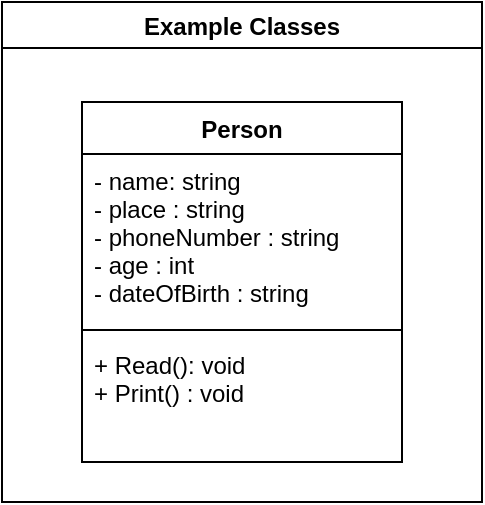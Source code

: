 <mxfile version="20.2.2" type="device" pages="2"><diagram id="hTiq0GNbnxZ8HqgL_Z34" name="Person Class"><mxGraphModel dx="868" dy="482" grid="1" gridSize="10" guides="1" tooltips="1" connect="1" arrows="1" fold="1" page="1" pageScale="1" pageWidth="850" pageHeight="1100" math="0" shadow="0"><root><mxCell id="0"/><mxCell id="1" parent="0"/><mxCell id="ZnHDaEokYQO8l5Nhi4Zw-5" value="Example Classes" style="swimlane;" parent="1" vertex="1"><mxGeometry x="120" y="100" width="240" height="250" as="geometry"/></mxCell><mxCell id="ZnHDaEokYQO8l5Nhi4Zw-1" value="Person" style="swimlane;fontStyle=1;align=center;verticalAlign=top;childLayout=stackLayout;horizontal=1;startSize=26;horizontalStack=0;resizeParent=1;resizeParentMax=0;resizeLast=0;collapsible=1;marginBottom=0;" parent="ZnHDaEokYQO8l5Nhi4Zw-5" vertex="1"><mxGeometry x="40" y="50" width="160" height="180" as="geometry"/></mxCell><mxCell id="ZnHDaEokYQO8l5Nhi4Zw-2" value="- name: string&#10;- place : string&#10;- phoneNumber : string&#10;- age : int&#10;- dateOfBirth : string" style="text;strokeColor=none;fillColor=none;align=left;verticalAlign=top;spacingLeft=4;spacingRight=4;overflow=hidden;rotatable=0;points=[[0,0.5],[1,0.5]];portConstraint=eastwest;" parent="ZnHDaEokYQO8l5Nhi4Zw-1" vertex="1"><mxGeometry y="26" width="160" height="84" as="geometry"/></mxCell><mxCell id="ZnHDaEokYQO8l5Nhi4Zw-3" value="" style="line;strokeWidth=1;fillColor=none;align=left;verticalAlign=middle;spacingTop=-1;spacingLeft=3;spacingRight=3;rotatable=0;labelPosition=right;points=[];portConstraint=eastwest;" parent="ZnHDaEokYQO8l5Nhi4Zw-1" vertex="1"><mxGeometry y="110" width="160" height="8" as="geometry"/></mxCell><mxCell id="ZnHDaEokYQO8l5Nhi4Zw-4" value="+ Read(): void&#10;+ Print() : void&#10;" style="text;strokeColor=none;fillColor=none;align=left;verticalAlign=top;spacingLeft=4;spacingRight=4;overflow=hidden;rotatable=0;points=[[0,0.5],[1,0.5]];portConstraint=eastwest;" parent="ZnHDaEokYQO8l5Nhi4Zw-1" vertex="1"><mxGeometry y="118" width="160" height="62" as="geometry"/></mxCell></root></mxGraphModel></diagram><diagram id="cN8WJ6lO2AftTPJ5ieBL" name="BankAccount"><mxGraphModel dx="868" dy="482" grid="1" gridSize="10" guides="1" tooltips="1" connect="1" arrows="1" fold="1" page="1" pageScale="1" pageWidth="850" pageHeight="1100" math="0" shadow="0"><root><mxCell id="0"/><mxCell id="1" parent="0"/><mxCell id="2Gcn2LHz66xTqYORJ1V1-1" value="Account" style="swimlane;fontStyle=1;align=center;verticalAlign=top;childLayout=stackLayout;horizontal=1;startSize=26;horizontalStack=0;resizeParent=1;resizeParentMax=0;resizeLast=0;collapsible=1;marginBottom=0;" parent="1" vertex="1"><mxGeometry x="240" y="70" width="200" height="170" as="geometry"/></mxCell><mxCell id="2Gcn2LHz66xTqYORJ1V1-2" value="- accountNumber : string&#10;- accountHolderName: string&#10;- balance : float" style="text;strokeColor=none;fillColor=none;align=left;verticalAlign=top;spacingLeft=4;spacingRight=4;overflow=hidden;rotatable=0;points=[[0,0.5],[1,0.5]];portConstraint=eastwest;" parent="2Gcn2LHz66xTqYORJ1V1-1" vertex="1"><mxGeometry y="26" width="200" height="54" as="geometry"/></mxCell><mxCell id="2Gcn2LHz66xTqYORJ1V1-3" value="" style="line;strokeWidth=1;fillColor=none;align=left;verticalAlign=middle;spacingTop=-1;spacingLeft=3;spacingRight=3;rotatable=0;labelPosition=right;points=[];portConstraint=eastwest;" parent="2Gcn2LHz66xTqYORJ1V1-1" vertex="1"><mxGeometry y="80" width="200" height="8" as="geometry"/></mxCell><mxCell id="2Gcn2LHz66xTqYORJ1V1-4" value="+ Read(): void&#10;+ Print() : void&#10;+ DoDeposit(float amount):void&#10;+ DoWithdraw(float amount):void" style="text;strokeColor=none;fillColor=none;align=left;verticalAlign=top;spacingLeft=4;spacingRight=4;overflow=hidden;rotatable=0;points=[[0,0.5],[1,0.5]];portConstraint=eastwest;" parent="2Gcn2LHz66xTqYORJ1V1-1" vertex="1"><mxGeometry y="88" width="200" height="82" as="geometry"/></mxCell><mxCell id="2Gcn2LHz66xTqYORJ1V1-5" value="Define the account object under your name.&amp;nbsp;&lt;br&gt;&lt;br&gt;&lt;br&gt;Menu Based Main Driver Code:&lt;br&gt;1. Read&amp;nbsp; !!!!Account Number, Account Holder Name, Initial Balance&lt;br&gt;2. Print&lt;br&gt;3. Deposit&lt;br&gt;!!!Reading the amount to deposit&lt;br&gt;4. Withdraw&lt;br&gt;!!!Reading the amount to withdraw" style="text;html=1;strokeColor=none;fillColor=none;align=center;verticalAlign=middle;whiteSpace=wrap;rounded=0;" parent="1" vertex="1"><mxGeometry x="470" y="50" width="250" height="190" as="geometry"/></mxCell><mxCell id="2Gcn2LHz66xTqYORJ1V1-6" value="Bank Application" style="swimlane;" parent="1" vertex="1"><mxGeometry x="225" y="30" width="505" height="260" as="geometry"/></mxCell></root></mxGraphModel></diagram></mxfile>